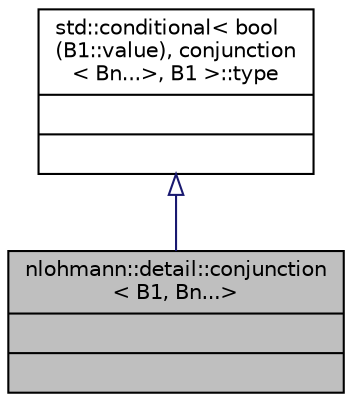 digraph "nlohmann::detail::conjunction&lt; B1, Bn...&gt;"
{
 // INTERACTIVE_SVG=YES
  bgcolor="transparent";
  edge [fontname="Helvetica",fontsize="10",labelfontname="Helvetica",labelfontsize="10"];
  node [fontname="Helvetica",fontsize="10",shape=record];
  Node1 [label="{nlohmann::detail::conjunction\l\< B1, Bn...\>\n||}",height=0.2,width=0.4,color="black", fillcolor="grey75", style="filled" fontcolor="black"];
  Node2 -> Node1 [dir="back",color="midnightblue",fontsize="10",style="solid",arrowtail="onormal",fontname="Helvetica"];
  Node2 [label="{std::conditional\< bool\l(B1::value), conjunction\l\< Bn...\>, B1 \>::type\n||}",height=0.2,width=0.4,color="black",URL="$db/d0a/classstd_1_1conditional_1_1type.html"];
}
